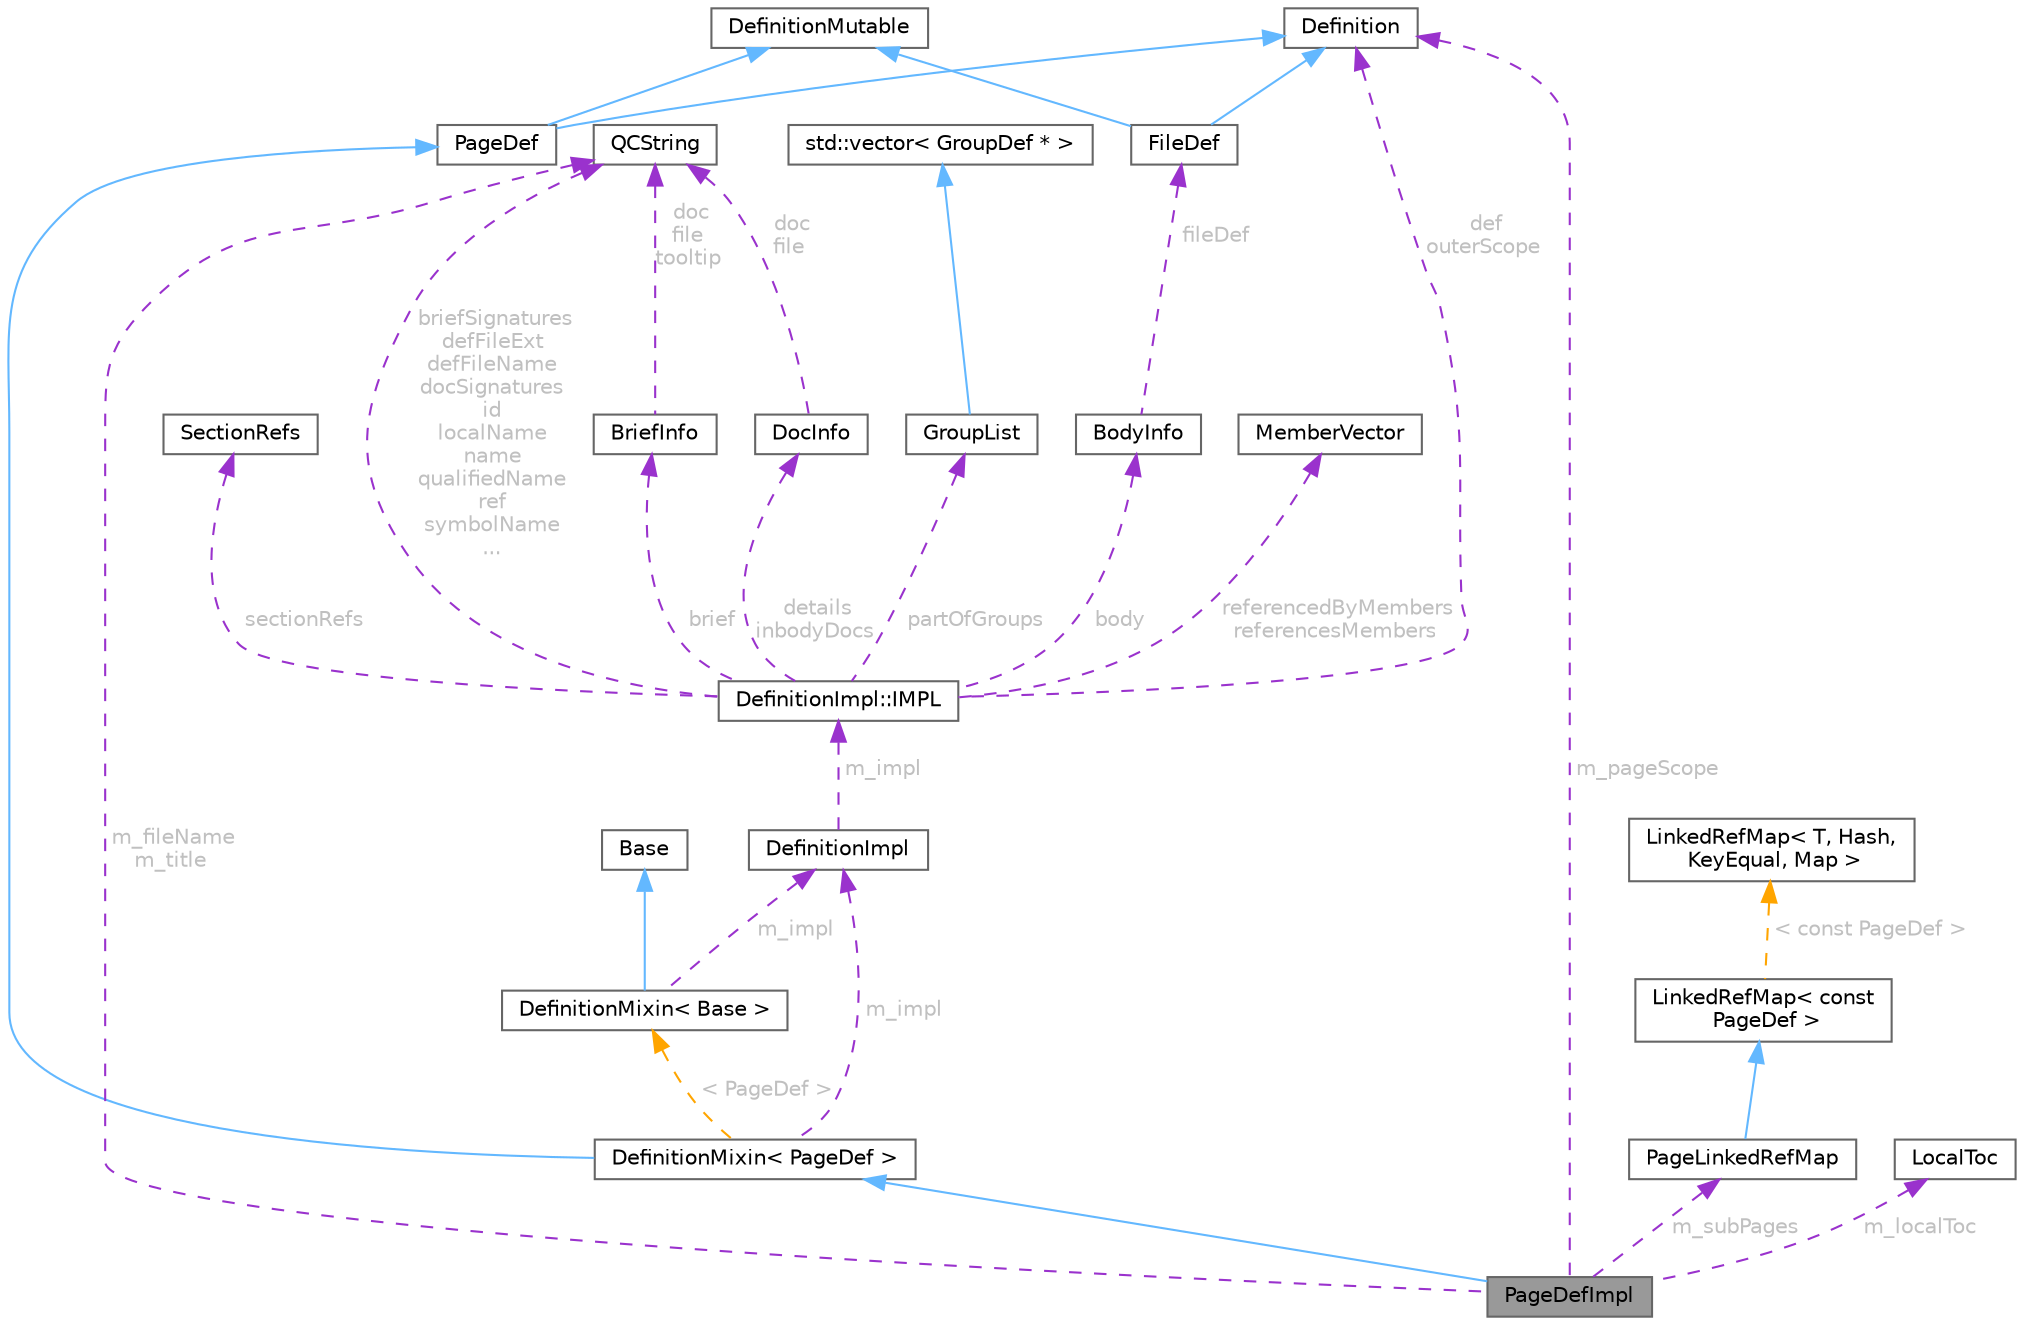 digraph "PageDefImpl"
{
 // INTERACTIVE_SVG=YES
 // LATEX_PDF_SIZE
  bgcolor="transparent";
  edge [fontname=Helvetica,fontsize=10,labelfontname=Helvetica,labelfontsize=10];
  node [fontname=Helvetica,fontsize=10,shape=box,height=0.2,width=0.4];
  Node1 [id="Node000001",label="PageDefImpl",height=0.2,width=0.4,color="gray40", fillcolor="grey60", style="filled", fontcolor="black",tooltip=" "];
  Node2 -> Node1 [id="edge1_Node000001_Node000002",dir="back",color="steelblue1",style="solid",tooltip=" "];
  Node2 [id="Node000002",label="DefinitionMixin\< PageDef \>",height=0.2,width=0.4,color="gray40", fillcolor="white", style="filled",URL="$dd/d10/class_definition_mixin.html",tooltip=" "];
  Node3 -> Node2 [id="edge2_Node000002_Node000003",dir="back",color="steelblue1",style="solid",tooltip=" "];
  Node3 [id="Node000003",label="PageDef",height=0.2,width=0.4,color="gray40", fillcolor="white", style="filled",URL="$dd/d41/class_page_def.html",tooltip="A model of a page symbol."];
  Node4 -> Node3 [id="edge3_Node000003_Node000004",dir="back",color="steelblue1",style="solid",tooltip=" "];
  Node4 [id="Node000004",label="DefinitionMutable",height=0.2,width=0.4,color="gray40", fillcolor="white", style="filled",URL="$d0/d46/class_definition_mutable.html",tooltip=" "];
  Node5 -> Node3 [id="edge4_Node000003_Node000005",dir="back",color="steelblue1",style="solid",tooltip=" "];
  Node5 [id="Node000005",label="Definition",height=0.2,width=0.4,color="gray40", fillcolor="white", style="filled",URL="$d5/dcc/class_definition.html",tooltip="The common base class of all entity definitions found in the sources."];
  Node6 -> Node2 [id="edge5_Node000002_Node000006",dir="back",color="darkorchid3",style="dashed",tooltip=" ",label=" m_impl",fontcolor="grey" ];
  Node6 [id="Node000006",label="DefinitionImpl",height=0.2,width=0.4,color="gray40", fillcolor="white", style="filled",URL="$d3/ddf/class_definition_impl.html",tooltip=" "];
  Node7 -> Node6 [id="edge6_Node000006_Node000007",dir="back",color="darkorchid3",style="dashed",tooltip=" ",label=" m_impl",fontcolor="grey" ];
  Node7 [id="Node000007",label="DefinitionImpl::IMPL",height=0.2,width=0.4,color="gray40", fillcolor="white", style="filled",URL="$dd/d50/class_definition_impl_1_1_i_m_p_l.html",tooltip="Private data associated with a Symbol DefinitionImpl object."];
  Node5 -> Node7 [id="edge7_Node000007_Node000005",dir="back",color="darkorchid3",style="dashed",tooltip=" ",label=" def\nouterScope",fontcolor="grey" ];
  Node8 -> Node7 [id="edge8_Node000007_Node000008",dir="back",color="darkorchid3",style="dashed",tooltip=" ",label=" sectionRefs",fontcolor="grey" ];
  Node8 [id="Node000008",label="SectionRefs",height=0.2,width=0.4,color="gray40", fillcolor="white", style="filled",URL="$d1/df9/class_section_refs.html",tooltip="class that represents a list of constant references to sections."];
  Node9 -> Node7 [id="edge9_Node000007_Node000009",dir="back",color="darkorchid3",style="dashed",tooltip=" ",label=" partOfGroups",fontcolor="grey" ];
  Node9 [id="Node000009",label="GroupList",height=0.2,width=0.4,color="gray40", fillcolor="white", style="filled",URL="$d3/d3b/class_group_list.html",tooltip=" "];
  Node10 -> Node9 [id="edge10_Node000009_Node000010",dir="back",color="steelblue1",style="solid",tooltip=" "];
  Node10 [id="Node000010",label="std::vector\< GroupDef * \>",height=0.2,width=0.4,color="gray40", fillcolor="white", style="filled",tooltip=" "];
  Node11 -> Node7 [id="edge11_Node000007_Node000011",dir="back",color="darkorchid3",style="dashed",tooltip=" ",label=" details\ninbodyDocs",fontcolor="grey" ];
  Node11 [id="Node000011",label="DocInfo",height=0.2,width=0.4,color="gray40", fillcolor="white", style="filled",URL="$d7/dd5/struct_doc_info.html",tooltip="Data associated with a detailed description."];
  Node12 -> Node11 [id="edge12_Node000011_Node000012",dir="back",color="darkorchid3",style="dashed",tooltip=" ",label=" doc\nfile",fontcolor="grey" ];
  Node12 [id="Node000012",label="QCString",height=0.2,width=0.4,color="gray40", fillcolor="white", style="filled",URL="$d9/d45/class_q_c_string.html",tooltip="This is an alternative implementation of QCString."];
  Node13 -> Node7 [id="edge13_Node000007_Node000013",dir="back",color="darkorchid3",style="dashed",tooltip=" ",label=" brief",fontcolor="grey" ];
  Node13 [id="Node000013",label="BriefInfo",height=0.2,width=0.4,color="gray40", fillcolor="white", style="filled",URL="$d0/da7/struct_brief_info.html",tooltip="Data associated with a brief description."];
  Node12 -> Node13 [id="edge14_Node000013_Node000012",dir="back",color="darkorchid3",style="dashed",tooltip=" ",label=" doc\nfile\ntooltip",fontcolor="grey" ];
  Node14 -> Node7 [id="edge15_Node000007_Node000014",dir="back",color="darkorchid3",style="dashed",tooltip=" ",label=" body",fontcolor="grey" ];
  Node14 [id="Node000014",label="BodyInfo",height=0.2,width=0.4,color="gray40", fillcolor="white", style="filled",URL="$db/dab/struct_body_info.html",tooltip="Data associated with description found in the body."];
  Node15 -> Node14 [id="edge16_Node000014_Node000015",dir="back",color="darkorchid3",style="dashed",tooltip=" ",label=" fileDef",fontcolor="grey" ];
  Node15 [id="Node000015",label="FileDef",height=0.2,width=0.4,color="gray40", fillcolor="white", style="filled",URL="$de/db0/class_file_def.html",tooltip="A model of a file symbol."];
  Node4 -> Node15 [id="edge17_Node000015_Node000004",dir="back",color="steelblue1",style="solid",tooltip=" "];
  Node5 -> Node15 [id="edge18_Node000015_Node000005",dir="back",color="steelblue1",style="solid",tooltip=" "];
  Node12 -> Node7 [id="edge19_Node000007_Node000012",dir="back",color="darkorchid3",style="dashed",tooltip=" ",label=" briefSignatures\ndefFileExt\ndefFileName\ndocSignatures\nid\nlocalName\nname\nqualifiedName\nref\nsymbolName\n...",fontcolor="grey" ];
  Node16 -> Node7 [id="edge20_Node000007_Node000016",dir="back",color="darkorchid3",style="dashed",tooltip=" ",label=" referencedByMembers\nreferencesMembers",fontcolor="grey" ];
  Node16 [id="Node000016",label="MemberVector",height=0.2,width=0.4,color="gray40", fillcolor="white", style="filled",URL="$d1/d7d/class_member_vector.html",tooltip="A vector of MemberDef object."];
  Node17 -> Node2 [id="edge21_Node000002_Node000017",dir="back",color="orange",style="dashed",tooltip=" ",label=" \< PageDef \>",fontcolor="grey" ];
  Node17 [id="Node000017",label="DefinitionMixin\< Base \>",height=0.2,width=0.4,color="gray40", fillcolor="white", style="filled",URL="$dd/d10/class_definition_mixin.html",tooltip=" "];
  Node18 -> Node17 [id="edge22_Node000017_Node000018",dir="back",color="steelblue1",style="solid",tooltip=" "];
  Node18 [id="Node000018",label="Base",height=0.2,width=0.4,color="gray40", fillcolor="white", style="filled",tooltip=" "];
  Node6 -> Node17 [id="edge23_Node000017_Node000006",dir="back",color="darkorchid3",style="dashed",tooltip=" ",label=" m_impl",fontcolor="grey" ];
  Node12 -> Node1 [id="edge24_Node000001_Node000012",dir="back",color="darkorchid3",style="dashed",tooltip=" ",label=" m_fileName\nm_title",fontcolor="grey" ];
  Node19 -> Node1 [id="edge25_Node000001_Node000019",dir="back",color="darkorchid3",style="dashed",tooltip=" ",label=" m_subPages",fontcolor="grey" ];
  Node19 [id="Node000019",label="PageLinkedRefMap",height=0.2,width=0.4,color="gray40", fillcolor="white", style="filled",URL="$d9/de6/class_page_linked_ref_map.html",tooltip=" "];
  Node20 -> Node19 [id="edge26_Node000019_Node000020",dir="back",color="steelblue1",style="solid",tooltip=" "];
  Node20 [id="Node000020",label="LinkedRefMap\< const\l PageDef \>",height=0.2,width=0.4,color="gray40", fillcolor="white", style="filled",URL="$d2/db7/class_linked_ref_map.html",tooltip=" "];
  Node21 -> Node20 [id="edge27_Node000020_Node000021",dir="back",color="orange",style="dashed",tooltip=" ",label=" \< const PageDef \>",fontcolor="grey" ];
  Node21 [id="Node000021",label="LinkedRefMap\< T, Hash,\l KeyEqual, Map \>",height=0.2,width=0.4,color="gray40", fillcolor="white", style="filled",URL="$d2/db7/class_linked_ref_map.html",tooltip="Container class representing a vector of objects with keys."];
  Node5 -> Node1 [id="edge28_Node000001_Node000005",dir="back",color="darkorchid3",style="dashed",tooltip=" ",label=" m_pageScope",fontcolor="grey" ];
  Node22 -> Node1 [id="edge29_Node000001_Node000022",dir="back",color="darkorchid3",style="dashed",tooltip=" ",label=" m_localToc",fontcolor="grey" ];
  Node22 [id="Node000022",label="LocalToc",height=0.2,width=0.4,color="gray40", fillcolor="white", style="filled",URL="$da/d1d/class_local_toc.html",tooltip=" "];
}
